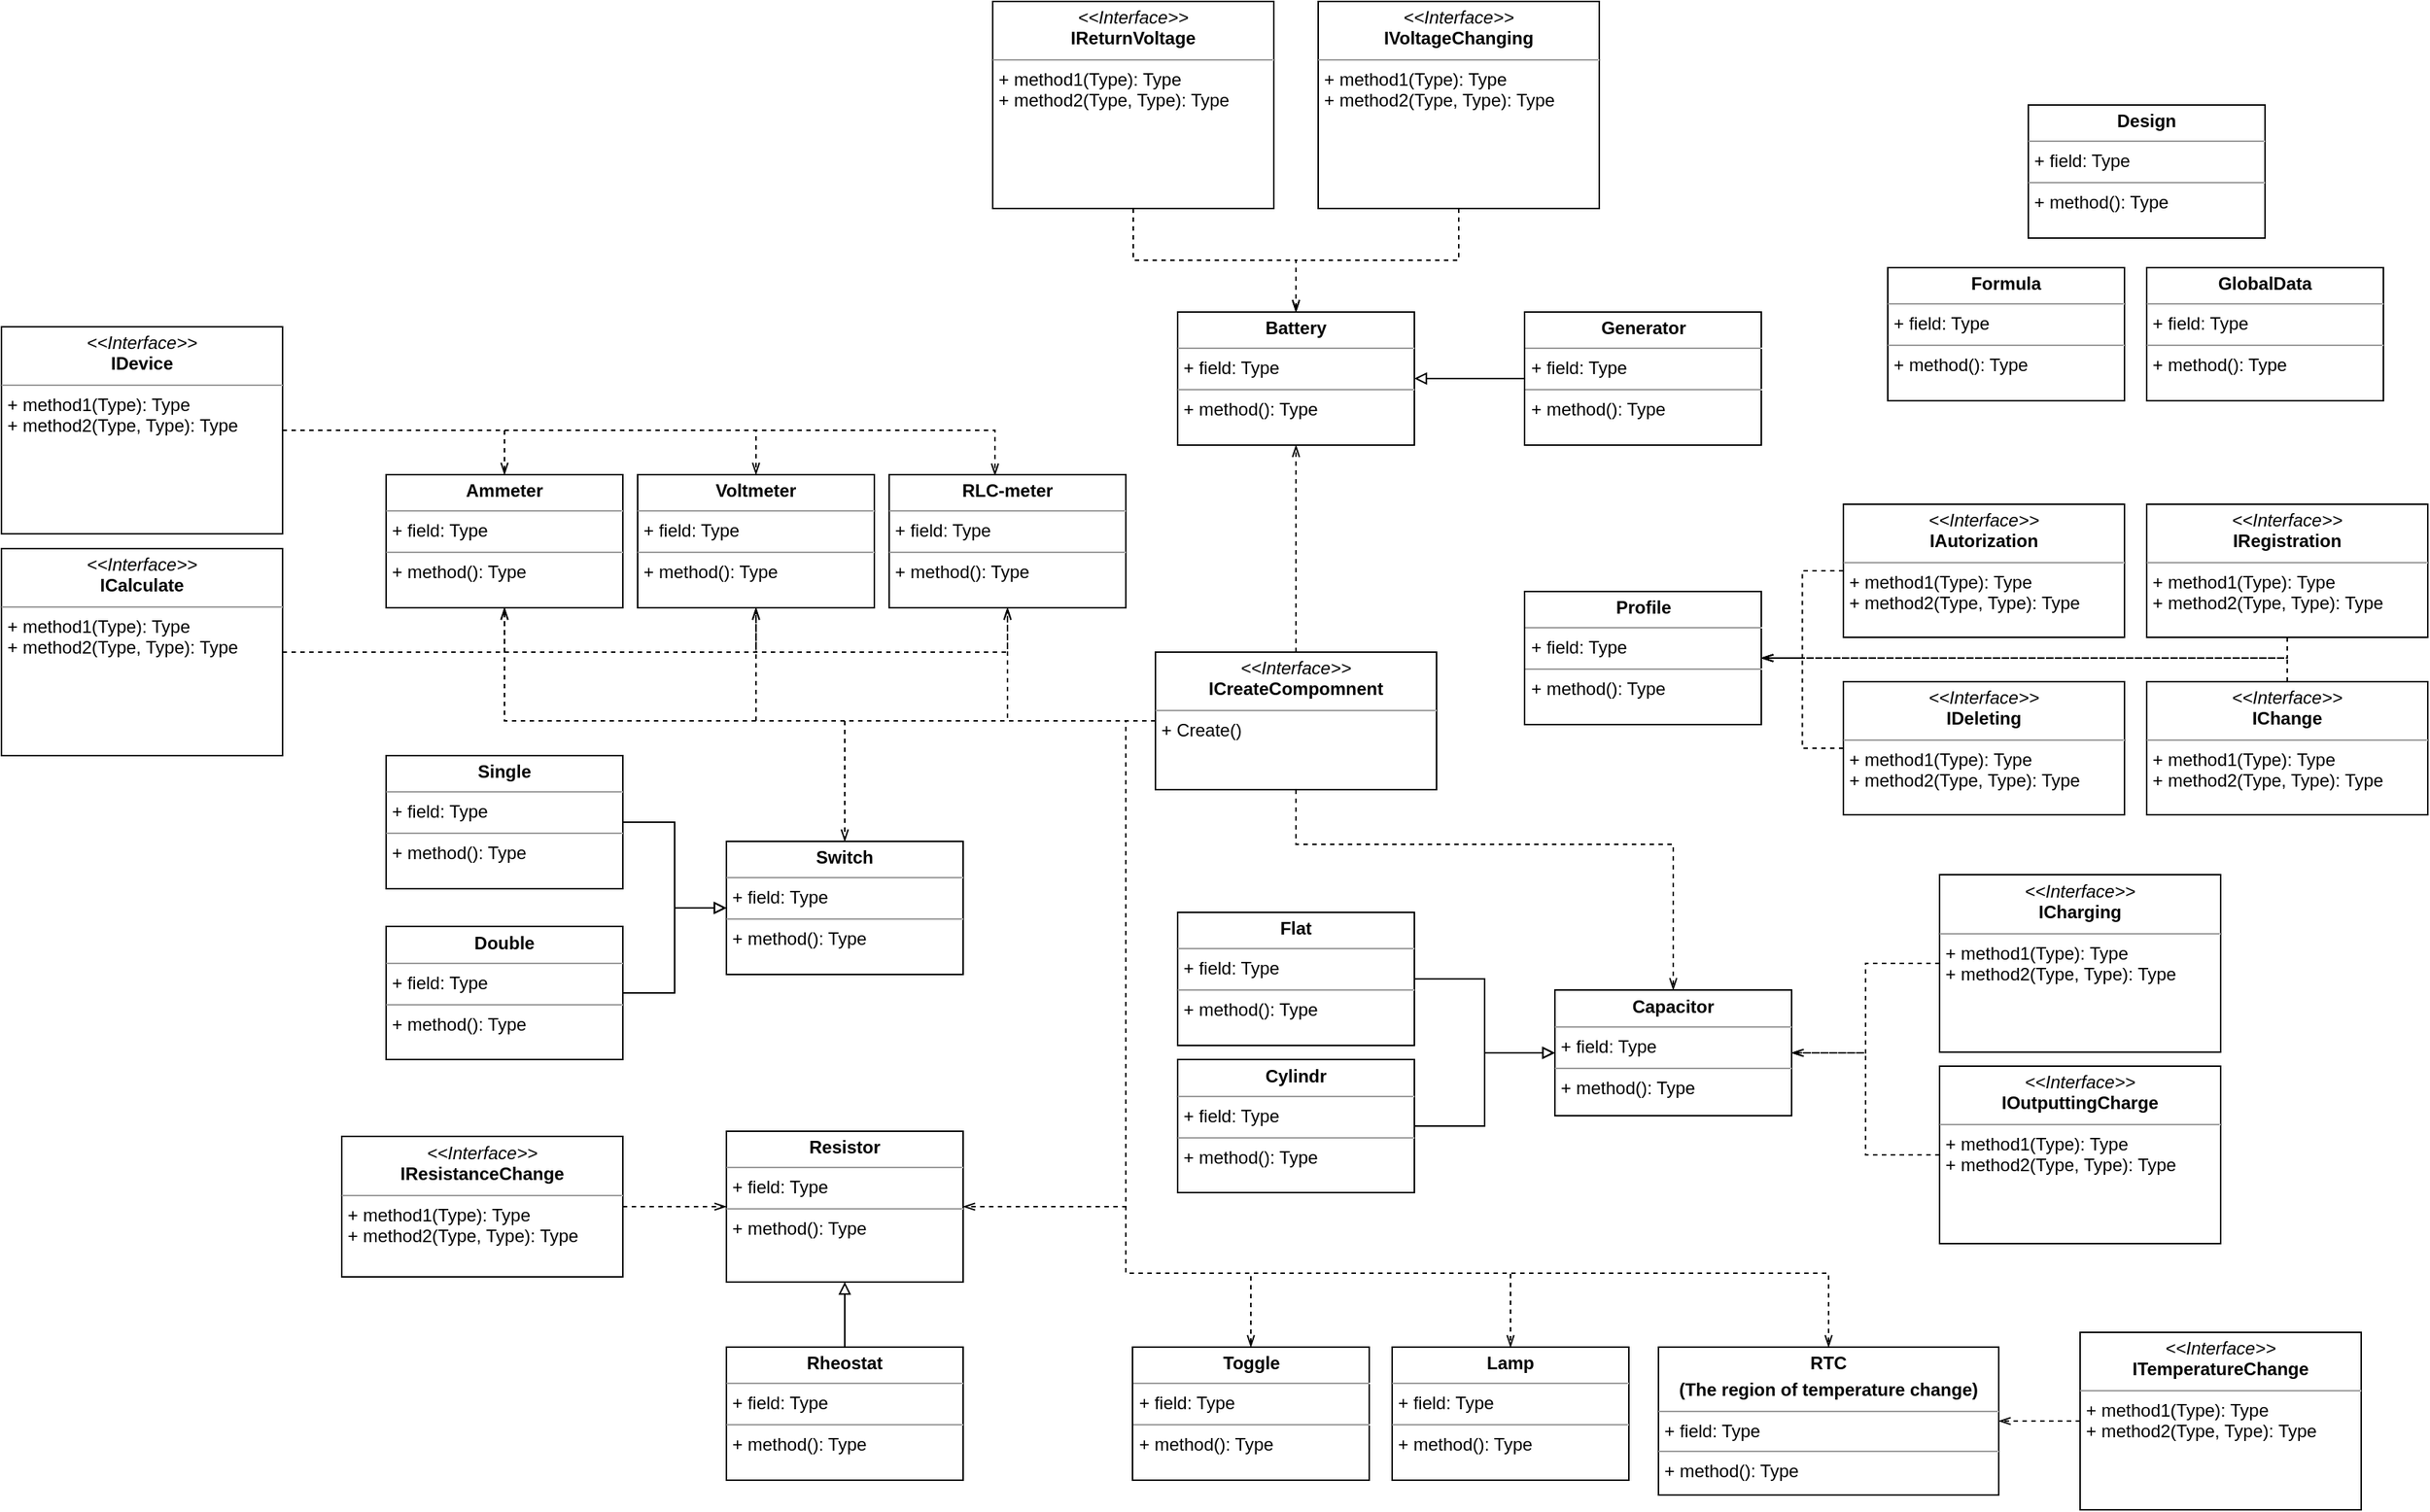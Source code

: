 <mxfile version="12.2.6" type="device" pages="1"><diagram name="Page-1" id="c4acf3e9-155e-7222-9cf6-157b1a14988f"><mxGraphModel dx="2861" dy="2213" grid="1" gridSize="10" guides="1" tooltips="1" connect="1" arrows="1" fold="1" page="1" pageScale="1" pageWidth="850" pageHeight="1100" background="#ffffff" math="0" shadow="0"><root><mxCell id="0"/><mxCell id="1" parent="0"/><mxCell id="LbgTB3qkJrrQUvAzR54j-18" style="edgeStyle=orthogonalEdgeStyle;rounded=0;orthogonalLoop=1;jettySize=auto;html=1;entryX=0.5;entryY=0;entryDx=0;entryDy=0;dashed=1;endArrow=openThin;endFill=0;" edge="1" parent="1" source="5d2195bd80daf111-15" target="LbgTB3qkJrrQUvAzR54j-6"><mxGeometry relative="1" as="geometry"/></mxCell><mxCell id="LbgTB3qkJrrQUvAzR54j-19" style="edgeStyle=orthogonalEdgeStyle;rounded=0;orthogonalLoop=1;jettySize=auto;html=1;entryX=0.5;entryY=0;entryDx=0;entryDy=0;dashed=1;endArrow=openThin;endFill=0;" edge="1" parent="1" source="5d2195bd80daf111-15" target="LbgTB3qkJrrQUvAzR54j-5"><mxGeometry relative="1" as="geometry"/></mxCell><mxCell id="LbgTB3qkJrrQUvAzR54j-20" style="edgeStyle=orthogonalEdgeStyle;rounded=0;orthogonalLoop=1;jettySize=auto;html=1;entryX=0.447;entryY=0.006;entryDx=0;entryDy=0;entryPerimeter=0;dashed=1;endArrow=openThin;endFill=0;" edge="1" parent="1" source="5d2195bd80daf111-15" target="LbgTB3qkJrrQUvAzR54j-1"><mxGeometry relative="1" as="geometry"/></mxCell><mxCell id="5d2195bd80daf111-15" value="&lt;p style=&quot;margin: 0px ; margin-top: 4px ; text-align: center&quot;&gt;&lt;i&gt;&amp;lt;&amp;lt;Interface&amp;gt;&amp;gt;&lt;/i&gt;&lt;br&gt;&lt;b&gt;IDevice&lt;/b&gt;&lt;/p&gt;&lt;hr size=&quot;1&quot;&gt;&lt;p style=&quot;margin: 0px ; margin-left: 4px&quot;&gt;+ method1(Type): Type&lt;br&gt;+ method2(Type, Type): Type&lt;/p&gt;" style="verticalAlign=top;align=left;overflow=fill;fontSize=12;fontFamily=Helvetica;html=1;rounded=0;shadow=0;comic=0;labelBackgroundColor=none;strokeColor=#000000;strokeWidth=1;fillColor=#ffffff;" parent="1" vertex="1"><mxGeometry x="-340" y="130" width="190" height="140" as="geometry"/></mxCell><mxCell id="OjSXcrB9dZb8ZwcjLJwN-94" style="edgeStyle=orthogonalEdgeStyle;rounded=0;orthogonalLoop=1;jettySize=auto;html=1;dashed=1;endArrow=openThin;endFill=0;entryX=0.5;entryY=0;entryDx=0;entryDy=0;" parent="1" source="5d2195bd80daf111-18" target="LbgTB3qkJrrQUvAzR54j-97" edge="1"><mxGeometry relative="1" as="geometry"><Array as="points"><mxPoint x="420" y="397"/><mxPoint x="420" y="770"/><mxPoint x="895" y="770"/></Array><mxPoint x="1010" y="770" as="targetPoint"/></mxGeometry></mxCell><mxCell id="LbgTB3qkJrrQUvAzR54j-24" style="edgeStyle=orthogonalEdgeStyle;rounded=0;orthogonalLoop=1;jettySize=auto;html=1;entryX=0.5;entryY=1;entryDx=0;entryDy=0;dashed=1;endArrow=openThin;endFill=0;" edge="1" parent="1" source="5d2195bd80daf111-18" target="LbgTB3qkJrrQUvAzR54j-1"><mxGeometry relative="1" as="geometry"/></mxCell><mxCell id="LbgTB3qkJrrQUvAzR54j-25" style="edgeStyle=orthogonalEdgeStyle;rounded=0;orthogonalLoop=1;jettySize=auto;html=1;entryX=0.5;entryY=1;entryDx=0;entryDy=0;dashed=1;endArrow=openThin;endFill=0;" edge="1" parent="1" source="5d2195bd80daf111-18" target="LbgTB3qkJrrQUvAzR54j-5"><mxGeometry relative="1" as="geometry"/></mxCell><mxCell id="LbgTB3qkJrrQUvAzR54j-26" style="edgeStyle=orthogonalEdgeStyle;rounded=0;orthogonalLoop=1;jettySize=auto;html=1;entryX=0.5;entryY=1;entryDx=0;entryDy=0;dashed=1;endArrow=openThin;endFill=0;" edge="1" parent="1" source="5d2195bd80daf111-18" target="LbgTB3qkJrrQUvAzR54j-6"><mxGeometry relative="1" as="geometry"/></mxCell><mxCell id="LbgTB3qkJrrQUvAzR54j-38" style="edgeStyle=orthogonalEdgeStyle;rounded=0;orthogonalLoop=1;jettySize=auto;html=1;entryX=0.5;entryY=1;entryDx=0;entryDy=0;dashed=1;endArrow=openThin;endFill=0;" edge="1" parent="1" source="5d2195bd80daf111-18" target="LbgTB3qkJrrQUvAzR54j-28"><mxGeometry relative="1" as="geometry"/></mxCell><mxCell id="LbgTB3qkJrrQUvAzR54j-53" style="edgeStyle=orthogonalEdgeStyle;rounded=0;orthogonalLoop=1;jettySize=auto;html=1;entryX=0.5;entryY=0;entryDx=0;entryDy=0;dashed=1;endArrow=openThin;endFill=0;exitX=0.5;exitY=1;exitDx=0;exitDy=0;" edge="1" parent="1" source="5d2195bd80daf111-18" target="LbgTB3qkJrrQUvAzR54j-51"><mxGeometry relative="1" as="geometry"><Array as="points"><mxPoint x="535" y="480"/><mxPoint x="790" y="480"/></Array></mxGeometry></mxCell><mxCell id="LbgTB3qkJrrQUvAzR54j-77" style="edgeStyle=orthogonalEdgeStyle;rounded=0;orthogonalLoop=1;jettySize=auto;html=1;entryX=0.5;entryY=0;entryDx=0;entryDy=0;endArrow=openThin;endFill=0;dashed=1;" edge="1" parent="1" source="5d2195bd80daf111-18" target="LbgTB3qkJrrQUvAzR54j-69"><mxGeometry relative="1" as="geometry"/></mxCell><mxCell id="LbgTB3qkJrrQUvAzR54j-92" style="edgeStyle=orthogonalEdgeStyle;rounded=0;orthogonalLoop=1;jettySize=auto;html=1;entryX=1;entryY=0.5;entryDx=0;entryDy=0;endArrow=openThin;endFill=0;dashed=1;" edge="1" parent="1" source="5d2195bd80daf111-18" target="LbgTB3qkJrrQUvAzR54j-87"><mxGeometry relative="1" as="geometry"><Array as="points"><mxPoint x="420" y="397"/><mxPoint x="420" y="725"/></Array></mxGeometry></mxCell><mxCell id="LbgTB3qkJrrQUvAzR54j-95" style="edgeStyle=orthogonalEdgeStyle;rounded=0;orthogonalLoop=1;jettySize=auto;html=1;entryX=0.5;entryY=0;entryDx=0;entryDy=0;dashed=1;endArrow=openThin;endFill=0;" edge="1" parent="1" source="5d2195bd80daf111-18" target="LbgTB3qkJrrQUvAzR54j-93"><mxGeometry relative="1" as="geometry"><Array as="points"><mxPoint x="420" y="397"/><mxPoint x="420" y="770"/><mxPoint x="505" y="770"/></Array></mxGeometry></mxCell><mxCell id="LbgTB3qkJrrQUvAzR54j-96" style="edgeStyle=orthogonalEdgeStyle;rounded=0;orthogonalLoop=1;jettySize=auto;html=1;dashed=1;endArrow=openThin;endFill=0;entryX=0.5;entryY=0;entryDx=0;entryDy=0;" edge="1" parent="1" source="5d2195bd80daf111-18" target="LbgTB3qkJrrQUvAzR54j-94"><mxGeometry relative="1" as="geometry"><mxPoint x="380" y="670" as="targetPoint"/><Array as="points"><mxPoint x="420" y="397"/><mxPoint x="420" y="770"/><mxPoint x="680" y="770"/></Array></mxGeometry></mxCell><mxCell id="5d2195bd80daf111-18" value="&lt;p style=&quot;margin: 0px ; margin-top: 4px ; text-align: center&quot;&gt;&lt;i&gt;&amp;lt;&amp;lt;Interface&amp;gt;&amp;gt;&lt;/i&gt;&lt;br&gt;&lt;b&gt;ICreateCompomnent&lt;/b&gt;&lt;/p&gt;&lt;hr size=&quot;1&quot;&gt;&lt;p style=&quot;margin: 0px ; margin-left: 4px&quot;&gt;+ Create()&lt;/p&gt;" style="verticalAlign=top;align=left;overflow=fill;fontSize=12;fontFamily=Helvetica;html=1;rounded=0;shadow=0;comic=0;labelBackgroundColor=none;strokeColor=#000000;strokeWidth=1;fillColor=#ffffff;" parent="1" vertex="1"><mxGeometry x="440" y="350" width="190" height="93" as="geometry"/></mxCell><mxCell id="LbgTB3qkJrrQUvAzR54j-1" value="&lt;p style=&quot;margin: 0px ; margin-top: 4px ; text-align: center&quot;&gt;&lt;b&gt;RLC-meter&lt;/b&gt;&lt;/p&gt;&lt;hr size=&quot;1&quot;&gt;&lt;p style=&quot;margin: 0px ; margin-left: 4px&quot;&gt;+ field: Type&lt;/p&gt;&lt;hr size=&quot;1&quot;&gt;&lt;p style=&quot;margin: 0px ; margin-left: 4px&quot;&gt;+ method(): Type&lt;/p&gt;" style="verticalAlign=top;align=left;overflow=fill;fontSize=12;fontFamily=Helvetica;html=1;" vertex="1" parent="1"><mxGeometry x="260" y="230" width="160" height="90" as="geometry"/></mxCell><mxCell id="LbgTB3qkJrrQUvAzR54j-5" value="&lt;p style=&quot;margin: 0px ; margin-top: 4px ; text-align: center&quot;&gt;&lt;b&gt;Voltmeter&lt;/b&gt;&lt;/p&gt;&lt;hr size=&quot;1&quot;&gt;&lt;p style=&quot;margin: 0px ; margin-left: 4px&quot;&gt;+ field: Type&lt;/p&gt;&lt;hr size=&quot;1&quot;&gt;&lt;p style=&quot;margin: 0px ; margin-left: 4px&quot;&gt;+ method(): Type&lt;/p&gt;" style="verticalAlign=top;align=left;overflow=fill;fontSize=12;fontFamily=Helvetica;html=1;" vertex="1" parent="1"><mxGeometry x="90" y="230" width="160" height="90" as="geometry"/></mxCell><mxCell id="LbgTB3qkJrrQUvAzR54j-6" value="&lt;p style=&quot;margin: 0px ; margin-top: 4px ; text-align: center&quot;&gt;&lt;b&gt;Ammeter&lt;/b&gt;&lt;/p&gt;&lt;hr size=&quot;1&quot;&gt;&lt;p style=&quot;margin: 0px ; margin-left: 4px&quot;&gt;+ field: Type&lt;/p&gt;&lt;hr size=&quot;1&quot;&gt;&lt;p style=&quot;margin: 0px ; margin-left: 4px&quot;&gt;+ method(): Type&lt;/p&gt;" style="verticalAlign=top;align=left;overflow=fill;fontSize=12;fontFamily=Helvetica;html=1;" vertex="1" parent="1"><mxGeometry x="-80" y="230" width="160" height="90" as="geometry"/></mxCell><mxCell id="LbgTB3qkJrrQUvAzR54j-21" style="edgeStyle=orthogonalEdgeStyle;rounded=0;orthogonalLoop=1;jettySize=auto;html=1;entryX=0.5;entryY=1;entryDx=0;entryDy=0;dashed=1;endArrow=openThin;endFill=0;" edge="1" parent="1" source="LbgTB3qkJrrQUvAzR54j-7" target="LbgTB3qkJrrQUvAzR54j-6"><mxGeometry relative="1" as="geometry"/></mxCell><mxCell id="LbgTB3qkJrrQUvAzR54j-22" style="edgeStyle=orthogonalEdgeStyle;rounded=0;orthogonalLoop=1;jettySize=auto;html=1;entryX=0.5;entryY=1;entryDx=0;entryDy=0;dashed=1;endArrow=openThin;endFill=0;" edge="1" parent="1" source="LbgTB3qkJrrQUvAzR54j-7" target="LbgTB3qkJrrQUvAzR54j-5"><mxGeometry relative="1" as="geometry"/></mxCell><mxCell id="LbgTB3qkJrrQUvAzR54j-23" style="edgeStyle=orthogonalEdgeStyle;rounded=0;orthogonalLoop=1;jettySize=auto;html=1;entryX=0.5;entryY=1;entryDx=0;entryDy=0;dashed=1;endArrow=openThin;endFill=0;" edge="1" parent="1" source="LbgTB3qkJrrQUvAzR54j-7" target="LbgTB3qkJrrQUvAzR54j-1"><mxGeometry relative="1" as="geometry"/></mxCell><mxCell id="LbgTB3qkJrrQUvAzR54j-7" value="&lt;p style=&quot;margin: 0px ; margin-top: 4px ; text-align: center&quot;&gt;&lt;i&gt;&amp;lt;&amp;lt;Interface&amp;gt;&amp;gt;&lt;/i&gt;&lt;br&gt;&lt;b&gt;ICalculate&lt;/b&gt;&lt;/p&gt;&lt;hr size=&quot;1&quot;&gt;&lt;p style=&quot;margin: 0px ; margin-left: 4px&quot;&gt;+ method1(Type): Type&lt;br&gt;+ method2(Type, Type): Type&lt;/p&gt;" style="verticalAlign=top;align=left;overflow=fill;fontSize=12;fontFamily=Helvetica;html=1;rounded=0;shadow=0;comic=0;labelBackgroundColor=none;strokeColor=#000000;strokeWidth=1;fillColor=#ffffff;" vertex="1" parent="1"><mxGeometry x="-340" y="280" width="190" height="140" as="geometry"/></mxCell><mxCell id="LbgTB3qkJrrQUvAzR54j-68" style="edgeStyle=orthogonalEdgeStyle;rounded=0;orthogonalLoop=1;jettySize=auto;html=1;entryX=0.5;entryY=0;entryDx=0;entryDy=0;dashed=1;endArrow=openThin;endFill=0;" edge="1" parent="1" source="LbgTB3qkJrrQUvAzR54j-27" target="LbgTB3qkJrrQUvAzR54j-28"><mxGeometry relative="1" as="geometry"/></mxCell><mxCell id="LbgTB3qkJrrQUvAzR54j-27" value="&lt;p style=&quot;margin: 0px ; margin-top: 4px ; text-align: center&quot;&gt;&lt;i&gt;&amp;lt;&amp;lt;Interface&amp;gt;&amp;gt;&lt;/i&gt;&lt;br&gt;&lt;b&gt;IVoltageСhanging&lt;/b&gt;&lt;br&gt;&lt;/p&gt;&lt;hr size=&quot;1&quot;&gt;&lt;p style=&quot;margin: 0px ; margin-left: 4px&quot;&gt;+ method1(Type): Type&lt;br&gt;+ method2(Type, Type): Type&lt;/p&gt;" style="verticalAlign=top;align=left;overflow=fill;fontSize=12;fontFamily=Helvetica;html=1;rounded=0;shadow=0;comic=0;labelBackgroundColor=none;strokeColor=#000000;strokeWidth=1;fillColor=#ffffff;" vertex="1" parent="1"><mxGeometry x="550" y="-90" width="190" height="140" as="geometry"/></mxCell><mxCell id="LbgTB3qkJrrQUvAzR54j-28" value="&lt;p style=&quot;margin: 0px ; margin-top: 4px ; text-align: center&quot;&gt;&lt;b&gt;Battery&lt;/b&gt;&lt;/p&gt;&lt;hr size=&quot;1&quot;&gt;&lt;p style=&quot;margin: 0px ; margin-left: 4px&quot;&gt;+ field: Type&lt;/p&gt;&lt;hr size=&quot;1&quot;&gt;&lt;p style=&quot;margin: 0px ; margin-left: 4px&quot;&gt;+ method(): Type&lt;/p&gt;" style="verticalAlign=top;align=left;overflow=fill;fontSize=12;fontFamily=Helvetica;html=1;" vertex="1" parent="1"><mxGeometry x="455" y="120" width="160" height="90" as="geometry"/></mxCell><mxCell id="LbgTB3qkJrrQUvAzR54j-29" value="&lt;p style=&quot;margin: 0px ; margin-top: 4px ; text-align: center&quot;&gt;&lt;b&gt;Formula&lt;/b&gt;&lt;/p&gt;&lt;hr size=&quot;1&quot;&gt;&lt;p style=&quot;margin: 0px ; margin-left: 4px&quot;&gt;+ field: Type&lt;/p&gt;&lt;hr size=&quot;1&quot;&gt;&lt;p style=&quot;margin: 0px ; margin-left: 4px&quot;&gt;+ method(): Type&lt;/p&gt;" style="verticalAlign=top;align=left;overflow=fill;fontSize=12;fontFamily=Helvetica;html=1;" vertex="1" parent="1"><mxGeometry x="935" y="90" width="160" height="90" as="geometry"/></mxCell><mxCell id="LbgTB3qkJrrQUvAzR54j-43" style="edgeStyle=orthogonalEdgeStyle;rounded=0;orthogonalLoop=1;jettySize=auto;html=1;endArrow=block;endFill=0;" edge="1" parent="1" source="LbgTB3qkJrrQUvAzR54j-40" target="LbgTB3qkJrrQUvAzR54j-28"><mxGeometry relative="1" as="geometry"/></mxCell><mxCell id="LbgTB3qkJrrQUvAzR54j-40" value="&lt;p style=&quot;margin: 0px ; margin-top: 4px ; text-align: center&quot;&gt;&lt;b&gt;Generator&lt;/b&gt;&lt;/p&gt;&lt;hr size=&quot;1&quot;&gt;&lt;p style=&quot;margin: 0px ; margin-left: 4px&quot;&gt;+ field: Type&lt;/p&gt;&lt;hr size=&quot;1&quot;&gt;&lt;p style=&quot;margin: 0px ; margin-left: 4px&quot;&gt;+ method(): Type&lt;/p&gt;" style="verticalAlign=top;align=left;overflow=fill;fontSize=12;fontFamily=Helvetica;html=1;" vertex="1" parent="1"><mxGeometry x="689.5" y="120" width="160" height="90" as="geometry"/></mxCell><mxCell id="LbgTB3qkJrrQUvAzR54j-44" value="&lt;p style=&quot;margin: 0px ; margin-top: 4px ; text-align: center&quot;&gt;&lt;b&gt;Design&lt;/b&gt;&lt;/p&gt;&lt;hr size=&quot;1&quot;&gt;&lt;p style=&quot;margin: 0px ; margin-left: 4px&quot;&gt;+ field: Type&lt;/p&gt;&lt;hr size=&quot;1&quot;&gt;&lt;p style=&quot;margin: 0px ; margin-left: 4px&quot;&gt;+ method(): Type&lt;/p&gt;" style="verticalAlign=top;align=left;overflow=fill;fontSize=12;fontFamily=Helvetica;html=1;" vertex="1" parent="1"><mxGeometry x="1030" y="-20" width="160" height="90" as="geometry"/></mxCell><mxCell id="LbgTB3qkJrrQUvAzR54j-45" value="&lt;p style=&quot;margin: 0px ; margin-top: 4px ; text-align: center&quot;&gt;&lt;b&gt;Profile&lt;/b&gt;&lt;/p&gt;&lt;hr size=&quot;1&quot;&gt;&lt;p style=&quot;margin: 0px ; margin-left: 4px&quot;&gt;+ field: Type&lt;/p&gt;&lt;hr size=&quot;1&quot;&gt;&lt;p style=&quot;margin: 0px ; margin-left: 4px&quot;&gt;+ method(): Type&lt;/p&gt;" style="verticalAlign=top;align=left;overflow=fill;fontSize=12;fontFamily=Helvetica;html=1;" vertex="1" parent="1"><mxGeometry x="689.5" y="309" width="160" height="90" as="geometry"/></mxCell><mxCell id="LbgTB3qkJrrQUvAzR54j-46" value="&lt;p style=&quot;margin: 0px ; margin-top: 4px ; text-align: center&quot;&gt;&lt;b&gt;GlobalData&lt;/b&gt;&lt;/p&gt;&lt;hr size=&quot;1&quot;&gt;&lt;p style=&quot;margin: 0px ; margin-left: 4px&quot;&gt;+ field: Type&lt;/p&gt;&lt;hr size=&quot;1&quot;&gt;&lt;p style=&quot;margin: 0px ; margin-left: 4px&quot;&gt;+ method(): Type&lt;/p&gt;" style="verticalAlign=top;align=left;overflow=fill;fontSize=12;fontFamily=Helvetica;html=1;" vertex="1" parent="1"><mxGeometry x="1110" y="90" width="160" height="90" as="geometry"/></mxCell><mxCell id="LbgTB3qkJrrQUvAzR54j-54" style="edgeStyle=orthogonalEdgeStyle;rounded=0;orthogonalLoop=1;jettySize=auto;html=1;entryX=1;entryY=0.5;entryDx=0;entryDy=0;dashed=1;endArrow=openThin;endFill=0;" edge="1" parent="1" source="LbgTB3qkJrrQUvAzR54j-49" target="LbgTB3qkJrrQUvAzR54j-51"><mxGeometry relative="1" as="geometry"/></mxCell><mxCell id="LbgTB3qkJrrQUvAzR54j-49" value="&lt;p style=&quot;margin: 0px ; margin-top: 4px ; text-align: center&quot;&gt;&lt;i&gt;&amp;lt;&amp;lt;Interface&amp;gt;&amp;gt;&lt;/i&gt;&lt;br&gt;&lt;b&gt;IСharging&lt;/b&gt;&lt;br&gt;&lt;/p&gt;&lt;hr size=&quot;1&quot;&gt;&lt;p style=&quot;margin: 0px ; margin-left: 4px&quot;&gt;+ method1(Type): Type&lt;br&gt;+ method2(Type, Type): Type&lt;/p&gt;" style="verticalAlign=top;align=left;overflow=fill;fontSize=12;fontFamily=Helvetica;html=1;rounded=0;shadow=0;comic=0;labelBackgroundColor=none;strokeColor=#000000;strokeWidth=1;fillColor=#ffffff;" vertex="1" parent="1"><mxGeometry x="970" y="500.5" width="190" height="120" as="geometry"/></mxCell><mxCell id="LbgTB3qkJrrQUvAzR54j-51" value="&lt;p style=&quot;margin: 0px ; margin-top: 4px ; text-align: center&quot;&gt;&lt;b&gt;Capacitor&lt;/b&gt;&lt;/p&gt;&lt;hr size=&quot;1&quot;&gt;&lt;p style=&quot;margin: 0px ; margin-left: 4px&quot;&gt;+ field: Type&lt;/p&gt;&lt;hr size=&quot;1&quot;&gt;&lt;p style=&quot;margin: 0px ; margin-left: 4px&quot;&gt;+ method(): Type&lt;/p&gt;" style="verticalAlign=top;align=left;overflow=fill;fontSize=12;fontFamily=Helvetica;html=1;" vertex="1" parent="1"><mxGeometry x="710" y="578.5" width="160" height="85" as="geometry"/></mxCell><mxCell id="LbgTB3qkJrrQUvAzR54j-62" style="edgeStyle=orthogonalEdgeStyle;rounded=0;orthogonalLoop=1;jettySize=auto;html=1;entryX=0;entryY=0.5;entryDx=0;entryDy=0;endArrow=block;endFill=0;" edge="1" parent="1" source="LbgTB3qkJrrQUvAzR54j-56" target="LbgTB3qkJrrQUvAzR54j-51"><mxGeometry relative="1" as="geometry"/></mxCell><mxCell id="LbgTB3qkJrrQUvAzR54j-56" value="&lt;p style=&quot;margin: 0px ; margin-top: 4px ; text-align: center&quot;&gt;&lt;b&gt;Flat&lt;/b&gt;&lt;/p&gt;&lt;hr size=&quot;1&quot;&gt;&lt;p style=&quot;margin: 0px ; margin-left: 4px&quot;&gt;+ field: Type&lt;/p&gt;&lt;hr size=&quot;1&quot;&gt;&lt;p style=&quot;margin: 0px ; margin-left: 4px&quot;&gt;+ method(): Type&lt;/p&gt;" style="verticalAlign=top;align=left;overflow=fill;fontSize=12;fontFamily=Helvetica;html=1;" vertex="1" parent="1"><mxGeometry x="455" y="526" width="160" height="90" as="geometry"/></mxCell><mxCell id="LbgTB3qkJrrQUvAzR54j-63" style="edgeStyle=orthogonalEdgeStyle;rounded=0;orthogonalLoop=1;jettySize=auto;html=1;entryX=0;entryY=0.5;entryDx=0;entryDy=0;endArrow=block;endFill=0;" edge="1" parent="1" source="LbgTB3qkJrrQUvAzR54j-57" target="LbgTB3qkJrrQUvAzR54j-51"><mxGeometry relative="1" as="geometry"/></mxCell><mxCell id="LbgTB3qkJrrQUvAzR54j-57" value="&lt;p style=&quot;margin: 0px ; margin-top: 4px ; text-align: center&quot;&gt;&lt;b&gt;Cylindr&lt;/b&gt;&lt;/p&gt;&lt;hr size=&quot;1&quot;&gt;&lt;p style=&quot;margin: 0px ; margin-left: 4px&quot;&gt;+ field: Type&lt;/p&gt;&lt;hr size=&quot;1&quot;&gt;&lt;p style=&quot;margin: 0px ; margin-left: 4px&quot;&gt;+ method(): Type&lt;/p&gt;" style="verticalAlign=top;align=left;overflow=fill;fontSize=12;fontFamily=Helvetica;html=1;" vertex="1" parent="1"><mxGeometry x="455" y="625.5" width="160" height="90" as="geometry"/></mxCell><mxCell id="LbgTB3qkJrrQUvAzR54j-64" style="edgeStyle=orthogonalEdgeStyle;rounded=0;orthogonalLoop=1;jettySize=auto;html=1;entryX=1;entryY=0.5;entryDx=0;entryDy=0;dashed=1;endArrow=openThin;endFill=0;" edge="1" parent="1" source="LbgTB3qkJrrQUvAzR54j-60" target="LbgTB3qkJrrQUvAzR54j-51"><mxGeometry relative="1" as="geometry"/></mxCell><mxCell id="LbgTB3qkJrrQUvAzR54j-60" value="&lt;p style=&quot;margin: 0px ; margin-top: 4px ; text-align: center&quot;&gt;&lt;i&gt;&amp;lt;&amp;lt;Interface&amp;gt;&amp;gt;&lt;/i&gt;&lt;br&gt;&lt;b&gt;IOutputtingCharge&lt;/b&gt;&lt;br&gt;&lt;/p&gt;&lt;hr size=&quot;1&quot;&gt;&lt;p style=&quot;margin: 0px ; margin-left: 4px&quot;&gt;+ method1(Type): Type&lt;br&gt;+ method2(Type, Type): Type&lt;/p&gt;" style="verticalAlign=top;align=left;overflow=fill;fontSize=12;fontFamily=Helvetica;html=1;rounded=0;shadow=0;comic=0;labelBackgroundColor=none;strokeColor=#000000;strokeWidth=1;fillColor=#ffffff;" vertex="1" parent="1"><mxGeometry x="970" y="630" width="190" height="120" as="geometry"/></mxCell><mxCell id="LbgTB3qkJrrQUvAzR54j-67" style="edgeStyle=orthogonalEdgeStyle;rounded=0;orthogonalLoop=1;jettySize=auto;html=1;entryX=0.5;entryY=0;entryDx=0;entryDy=0;dashed=1;endArrow=openThin;endFill=0;" edge="1" parent="1" source="LbgTB3qkJrrQUvAzR54j-65" target="LbgTB3qkJrrQUvAzR54j-28"><mxGeometry relative="1" as="geometry"/></mxCell><mxCell id="LbgTB3qkJrrQUvAzR54j-65" value="&lt;p style=&quot;margin: 0px ; margin-top: 4px ; text-align: center&quot;&gt;&lt;i&gt;&amp;lt;&amp;lt;Interface&amp;gt;&amp;gt;&lt;/i&gt;&lt;br&gt;&lt;b&gt;IReturnVoltage&lt;/b&gt;&lt;br&gt;&lt;/p&gt;&lt;hr size=&quot;1&quot;&gt;&lt;p style=&quot;margin: 0px ; margin-left: 4px&quot;&gt;+ method1(Type): Type&lt;br&gt;+ method2(Type, Type): Type&lt;/p&gt;" style="verticalAlign=top;align=left;overflow=fill;fontSize=12;fontFamily=Helvetica;html=1;rounded=0;shadow=0;comic=0;labelBackgroundColor=none;strokeColor=#000000;strokeWidth=1;fillColor=#ffffff;" vertex="1" parent="1"><mxGeometry x="330" y="-90" width="190" height="140" as="geometry"/></mxCell><mxCell id="LbgTB3qkJrrQUvAzR54j-69" value="&lt;p style=&quot;margin: 0px ; margin-top: 4px ; text-align: center&quot;&gt;&lt;b&gt;Switch&lt;/b&gt;&lt;/p&gt;&lt;hr size=&quot;1&quot;&gt;&lt;p style=&quot;margin: 0px ; margin-left: 4px&quot;&gt;+ field: Type&lt;/p&gt;&lt;hr size=&quot;1&quot;&gt;&lt;p style=&quot;margin: 0px ; margin-left: 4px&quot;&gt;+ method(): Type&lt;/p&gt;" style="verticalAlign=top;align=left;overflow=fill;fontSize=12;fontFamily=Helvetica;html=1;" vertex="1" parent="1"><mxGeometry x="150" y="478" width="160" height="90" as="geometry"/></mxCell><mxCell id="LbgTB3qkJrrQUvAzR54j-74" style="edgeStyle=orthogonalEdgeStyle;rounded=0;orthogonalLoop=1;jettySize=auto;html=1;entryX=0;entryY=0.5;entryDx=0;entryDy=0;endArrow=block;endFill=0;" edge="1" parent="1" source="LbgTB3qkJrrQUvAzR54j-70" target="LbgTB3qkJrrQUvAzR54j-69"><mxGeometry relative="1" as="geometry"/></mxCell><mxCell id="LbgTB3qkJrrQUvAzR54j-70" value="&lt;p style=&quot;margin: 0px ; margin-top: 4px ; text-align: center&quot;&gt;&lt;b&gt;Single&lt;/b&gt;&lt;/p&gt;&lt;hr size=&quot;1&quot;&gt;&lt;p style=&quot;margin: 0px ; margin-left: 4px&quot;&gt;+ field: Type&lt;/p&gt;&lt;hr size=&quot;1&quot;&gt;&lt;p style=&quot;margin: 0px ; margin-left: 4px&quot;&gt;+ method(): Type&lt;/p&gt;" style="verticalAlign=top;align=left;overflow=fill;fontSize=12;fontFamily=Helvetica;html=1;" vertex="1" parent="1"><mxGeometry x="-80" y="420" width="160" height="90" as="geometry"/></mxCell><mxCell id="LbgTB3qkJrrQUvAzR54j-75" style="edgeStyle=orthogonalEdgeStyle;rounded=0;orthogonalLoop=1;jettySize=auto;html=1;entryX=0;entryY=0.5;entryDx=0;entryDy=0;endArrow=block;endFill=0;" edge="1" parent="1" source="LbgTB3qkJrrQUvAzR54j-71" target="LbgTB3qkJrrQUvAzR54j-69"><mxGeometry relative="1" as="geometry"/></mxCell><mxCell id="LbgTB3qkJrrQUvAzR54j-71" value="&lt;p style=&quot;margin: 0px ; margin-top: 4px ; text-align: center&quot;&gt;&lt;b&gt;Double&lt;/b&gt;&lt;/p&gt;&lt;hr size=&quot;1&quot;&gt;&lt;p style=&quot;margin: 0px ; margin-left: 4px&quot;&gt;+ field: Type&lt;/p&gt;&lt;hr size=&quot;1&quot;&gt;&lt;p style=&quot;margin: 0px ; margin-left: 4px&quot;&gt;+ method(): Type&lt;/p&gt;" style="verticalAlign=top;align=left;overflow=fill;fontSize=12;fontFamily=Helvetica;html=1;" vertex="1" parent="1"><mxGeometry x="-80" y="535.5" width="160" height="90" as="geometry"/></mxCell><mxCell id="LbgTB3qkJrrQUvAzR54j-81" style="edgeStyle=orthogonalEdgeStyle;rounded=0;orthogonalLoop=1;jettySize=auto;html=1;entryX=1;entryY=0.5;entryDx=0;entryDy=0;dashed=1;endArrow=openThin;endFill=0;" edge="1" parent="1" source="LbgTB3qkJrrQUvAzR54j-78" target="LbgTB3qkJrrQUvAzR54j-45"><mxGeometry relative="1" as="geometry"/></mxCell><mxCell id="LbgTB3qkJrrQUvAzR54j-78" value="&lt;p style=&quot;margin: 0px ; margin-top: 4px ; text-align: center&quot;&gt;&lt;i&gt;&amp;lt;&amp;lt;Interface&amp;gt;&amp;gt;&lt;/i&gt;&lt;br&gt;&lt;b&gt;IAutorization&lt;/b&gt;&lt;br&gt;&lt;/p&gt;&lt;hr size=&quot;1&quot;&gt;&lt;p style=&quot;margin: 0px ; margin-left: 4px&quot;&gt;+ method1(Type): Type&lt;br&gt;+ method2(Type, Type): Type&lt;/p&gt;" style="verticalAlign=top;align=left;overflow=fill;fontSize=12;fontFamily=Helvetica;html=1;rounded=0;shadow=0;comic=0;labelBackgroundColor=none;strokeColor=#000000;strokeWidth=1;fillColor=#ffffff;" vertex="1" parent="1"><mxGeometry x="905" y="250" width="190" height="90" as="geometry"/></mxCell><mxCell id="LbgTB3qkJrrQUvAzR54j-83" style="edgeStyle=orthogonalEdgeStyle;rounded=0;orthogonalLoop=1;jettySize=auto;html=1;entryX=1;entryY=0.5;entryDx=0;entryDy=0;dashed=1;endArrow=openThin;endFill=0;" edge="1" parent="1" source="LbgTB3qkJrrQUvAzR54j-79" target="LbgTB3qkJrrQUvAzR54j-45"><mxGeometry relative="1" as="geometry"/></mxCell><mxCell id="LbgTB3qkJrrQUvAzR54j-79" value="&lt;p style=&quot;margin: 0px ; margin-top: 4px ; text-align: center&quot;&gt;&lt;i&gt;&amp;lt;&amp;lt;Interface&amp;gt;&amp;gt;&lt;/i&gt;&lt;br&gt;&lt;b&gt;IDeleting&lt;/b&gt;&lt;br&gt;&lt;/p&gt;&lt;hr size=&quot;1&quot;&gt;&lt;p style=&quot;margin: 0px ; margin-left: 4px&quot;&gt;+ method1(Type): Type&lt;br&gt;+ method2(Type, Type): Type&lt;/p&gt;" style="verticalAlign=top;align=left;overflow=fill;fontSize=12;fontFamily=Helvetica;html=1;rounded=0;shadow=0;comic=0;labelBackgroundColor=none;strokeColor=#000000;strokeWidth=1;fillColor=#ffffff;" vertex="1" parent="1"><mxGeometry x="905" y="370" width="190" height="90" as="geometry"/></mxCell><mxCell id="LbgTB3qkJrrQUvAzR54j-82" style="edgeStyle=orthogonalEdgeStyle;rounded=0;orthogonalLoop=1;jettySize=auto;html=1;entryX=1;entryY=0.5;entryDx=0;entryDy=0;dashed=1;endArrow=openThin;endFill=0;" edge="1" parent="1" source="LbgTB3qkJrrQUvAzR54j-80" target="LbgTB3qkJrrQUvAzR54j-45"><mxGeometry relative="1" as="geometry"><Array as="points"><mxPoint x="1205" y="354"/></Array></mxGeometry></mxCell><mxCell id="LbgTB3qkJrrQUvAzR54j-80" value="&lt;p style=&quot;margin: 0px ; margin-top: 4px ; text-align: center&quot;&gt;&lt;i&gt;&amp;lt;&amp;lt;Interface&amp;gt;&amp;gt;&lt;/i&gt;&lt;br&gt;&lt;b&gt;IChange&lt;/b&gt;&lt;br&gt;&lt;/p&gt;&lt;hr size=&quot;1&quot;&gt;&lt;p style=&quot;margin: 0px ; margin-left: 4px&quot;&gt;+ method1(Type): Type&lt;br&gt;+ method2(Type, Type): Type&lt;/p&gt;" style="verticalAlign=top;align=left;overflow=fill;fontSize=12;fontFamily=Helvetica;html=1;rounded=0;shadow=0;comic=0;labelBackgroundColor=none;strokeColor=#000000;strokeWidth=1;fillColor=#ffffff;" vertex="1" parent="1"><mxGeometry x="1110" y="370" width="190" height="90" as="geometry"/></mxCell><mxCell id="LbgTB3qkJrrQUvAzR54j-85" style="edgeStyle=orthogonalEdgeStyle;rounded=0;orthogonalLoop=1;jettySize=auto;html=1;entryX=1;entryY=0.5;entryDx=0;entryDy=0;dashed=1;endArrow=openThin;endFill=0;exitX=0.5;exitY=1;exitDx=0;exitDy=0;" edge="1" parent="1" source="LbgTB3qkJrrQUvAzR54j-84" target="LbgTB3qkJrrQUvAzR54j-45"><mxGeometry relative="1" as="geometry"><Array as="points"><mxPoint x="1205" y="354"/></Array></mxGeometry></mxCell><mxCell id="LbgTB3qkJrrQUvAzR54j-84" value="&lt;p style=&quot;margin: 0px ; margin-top: 4px ; text-align: center&quot;&gt;&lt;i&gt;&amp;lt;&amp;lt;Interface&amp;gt;&amp;gt;&lt;/i&gt;&lt;br&gt;&lt;b&gt;IRegistration&lt;/b&gt;&lt;br&gt;&lt;/p&gt;&lt;hr size=&quot;1&quot;&gt;&lt;p style=&quot;margin: 0px ; margin-left: 4px&quot;&gt;+ method1(Type): Type&lt;br&gt;+ method2(Type, Type): Type&lt;/p&gt;" style="verticalAlign=top;align=left;overflow=fill;fontSize=12;fontFamily=Helvetica;html=1;rounded=0;shadow=0;comic=0;labelBackgroundColor=none;strokeColor=#000000;strokeWidth=1;fillColor=#ffffff;" vertex="1" parent="1"><mxGeometry x="1110" y="250" width="190" height="90" as="geometry"/></mxCell><mxCell id="LbgTB3qkJrrQUvAzR54j-91" style="edgeStyle=orthogonalEdgeStyle;rounded=0;orthogonalLoop=1;jettySize=auto;html=1;entryX=0.5;entryY=1;entryDx=0;entryDy=0;endArrow=block;endFill=0;" edge="1" parent="1" source="LbgTB3qkJrrQUvAzR54j-86" target="LbgTB3qkJrrQUvAzR54j-87"><mxGeometry relative="1" as="geometry"/></mxCell><mxCell id="LbgTB3qkJrrQUvAzR54j-86" value="&lt;p style=&quot;margin: 0px ; margin-top: 4px ; text-align: center&quot;&gt;&lt;b&gt;Rheostat&lt;/b&gt;&lt;/p&gt;&lt;hr size=&quot;1&quot;&gt;&lt;p style=&quot;margin: 0px ; margin-left: 4px&quot;&gt;+ field: Type&lt;/p&gt;&lt;hr size=&quot;1&quot;&gt;&lt;p style=&quot;margin: 0px ; margin-left: 4px&quot;&gt;+ method(): Type&lt;/p&gt;" style="verticalAlign=top;align=left;overflow=fill;fontSize=12;fontFamily=Helvetica;html=1;" vertex="1" parent="1"><mxGeometry x="150" y="820" width="160" height="90" as="geometry"/></mxCell><mxCell id="LbgTB3qkJrrQUvAzR54j-87" value="&lt;p style=&quot;margin: 0px ; margin-top: 4px ; text-align: center&quot;&gt;&lt;b&gt;Resistor&lt;/b&gt;&lt;/p&gt;&lt;hr size=&quot;1&quot;&gt;&lt;p style=&quot;margin: 0px ; margin-left: 4px&quot;&gt;+ field: Type&lt;/p&gt;&lt;hr size=&quot;1&quot;&gt;&lt;p style=&quot;margin: 0px ; margin-left: 4px&quot;&gt;+ method(): Type&lt;/p&gt;" style="verticalAlign=top;align=left;overflow=fill;fontSize=12;fontFamily=Helvetica;html=1;" vertex="1" parent="1"><mxGeometry x="150" y="674" width="160" height="102" as="geometry"/></mxCell><mxCell id="LbgTB3qkJrrQUvAzR54j-90" style="edgeStyle=orthogonalEdgeStyle;rounded=0;orthogonalLoop=1;jettySize=auto;html=1;dashed=1;endArrow=openThin;endFill=0;" edge="1" parent="1" source="LbgTB3qkJrrQUvAzR54j-88" target="LbgTB3qkJrrQUvAzR54j-87"><mxGeometry relative="1" as="geometry"/></mxCell><mxCell id="LbgTB3qkJrrQUvAzR54j-88" value="&lt;p style=&quot;margin: 0px ; margin-top: 4px ; text-align: center&quot;&gt;&lt;i&gt;&amp;lt;&amp;lt;Interface&amp;gt;&amp;gt;&lt;/i&gt;&lt;br&gt;&lt;b&gt;I&lt;/b&gt;&lt;b&gt;ResistanceChange&lt;/b&gt;&lt;/p&gt;&lt;hr size=&quot;1&quot;&gt;&lt;p style=&quot;margin: 0px ; margin-left: 4px&quot;&gt;+ method1(Type): Type&lt;br&gt;+ method2(Type, Type): Type&lt;/p&gt;" style="verticalAlign=top;align=left;overflow=fill;fontSize=12;fontFamily=Helvetica;html=1;rounded=0;shadow=0;comic=0;labelBackgroundColor=none;strokeColor=#000000;strokeWidth=1;fillColor=#ffffff;" vertex="1" parent="1"><mxGeometry x="-110" y="677.5" width="190" height="95" as="geometry"/></mxCell><mxCell id="LbgTB3qkJrrQUvAzR54j-93" value="&lt;p style=&quot;margin: 0px ; margin-top: 4px ; text-align: center&quot;&gt;&lt;b&gt;Toggle&lt;/b&gt;&lt;/p&gt;&lt;hr size=&quot;1&quot;&gt;&lt;p style=&quot;margin: 0px ; margin-left: 4px&quot;&gt;+ field: Type&lt;/p&gt;&lt;hr size=&quot;1&quot;&gt;&lt;p style=&quot;margin: 0px ; margin-left: 4px&quot;&gt;+ method(): Type&lt;/p&gt;" style="verticalAlign=top;align=left;overflow=fill;fontSize=12;fontFamily=Helvetica;html=1;" vertex="1" parent="1"><mxGeometry x="424.5" y="820" width="160" height="90" as="geometry"/></mxCell><mxCell id="LbgTB3qkJrrQUvAzR54j-94" value="&lt;p style=&quot;margin: 0px ; margin-top: 4px ; text-align: center&quot;&gt;&lt;b&gt;Lamp&lt;/b&gt;&lt;/p&gt;&lt;hr size=&quot;1&quot;&gt;&lt;p style=&quot;margin: 0px ; margin-left: 4px&quot;&gt;+ field: Type&lt;/p&gt;&lt;hr size=&quot;1&quot;&gt;&lt;p style=&quot;margin: 0px ; margin-left: 4px&quot;&gt;+ method(): Type&lt;/p&gt;" style="verticalAlign=top;align=left;overflow=fill;fontSize=12;fontFamily=Helvetica;html=1;" vertex="1" parent="1"><mxGeometry x="600" y="820" width="160" height="90" as="geometry"/></mxCell><mxCell id="LbgTB3qkJrrQUvAzR54j-97" value="&lt;p style=&quot;margin: 0px ; margin-top: 4px ; text-align: center&quot;&gt;&lt;b&gt;RTC&lt;/b&gt;&lt;/p&gt;&lt;p style=&quot;margin: 0px ; margin-top: 4px ; text-align: center&quot;&gt;&lt;b&gt;(The region of temperature change)&lt;/b&gt;&lt;/p&gt;&lt;hr size=&quot;1&quot;&gt;&lt;p style=&quot;margin: 0px ; margin-left: 4px&quot;&gt;+ field: Type&lt;/p&gt;&lt;hr size=&quot;1&quot;&gt;&lt;p style=&quot;margin: 0px ; margin-left: 4px&quot;&gt;+ method(): Type&lt;/p&gt;" style="verticalAlign=top;align=left;overflow=fill;fontSize=12;fontFamily=Helvetica;html=1;" vertex="1" parent="1"><mxGeometry x="780" y="820" width="230" height="100" as="geometry"/></mxCell><mxCell id="LbgTB3qkJrrQUvAzR54j-100" style="edgeStyle=orthogonalEdgeStyle;rounded=0;orthogonalLoop=1;jettySize=auto;html=1;entryX=1;entryY=0.5;entryDx=0;entryDy=0;dashed=1;endArrow=openThin;endFill=0;" edge="1" parent="1" source="LbgTB3qkJrrQUvAzR54j-98" target="LbgTB3qkJrrQUvAzR54j-97"><mxGeometry relative="1" as="geometry"/></mxCell><mxCell id="LbgTB3qkJrrQUvAzR54j-98" value="&lt;p style=&quot;margin: 0px ; margin-top: 4px ; text-align: center&quot;&gt;&lt;i&gt;&amp;lt;&amp;lt;Interface&amp;gt;&amp;gt;&lt;/i&gt;&lt;br&gt;&lt;/p&gt;&lt;div style=&quot;text-align: center&quot;&gt;&lt;span&gt;&lt;b&gt;ITemperatureChange&lt;/b&gt;&lt;/span&gt;&lt;/div&gt;&lt;hr size=&quot;1&quot;&gt;&lt;p style=&quot;margin: 0px ; margin-left: 4px&quot;&gt;+ method1(Type): Type&lt;br&gt;+ method2(Type, Type): Type&lt;/p&gt;" style="verticalAlign=top;align=left;overflow=fill;fontSize=12;fontFamily=Helvetica;html=1;rounded=0;shadow=0;comic=0;labelBackgroundColor=none;strokeColor=#000000;strokeWidth=1;fillColor=#ffffff;" vertex="1" parent="1"><mxGeometry x="1065" y="810" width="190" height="120" as="geometry"/></mxCell></root></mxGraphModel></diagram></mxfile>